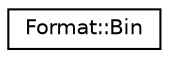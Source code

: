 digraph "Graphical Class Hierarchy"
{
  edge [fontname="Helvetica",fontsize="10",labelfontname="Helvetica",labelfontsize="10"];
  node [fontname="Helvetica",fontsize="10",shape=record];
  rankdir="LR";
  Node0 [label="Format::Bin",height=0.2,width=0.4,color="black", fillcolor="white", style="filled",URL="$structaworx_1_1lib_1_1strings_1_1Format_1_1Bin.html"];
}

